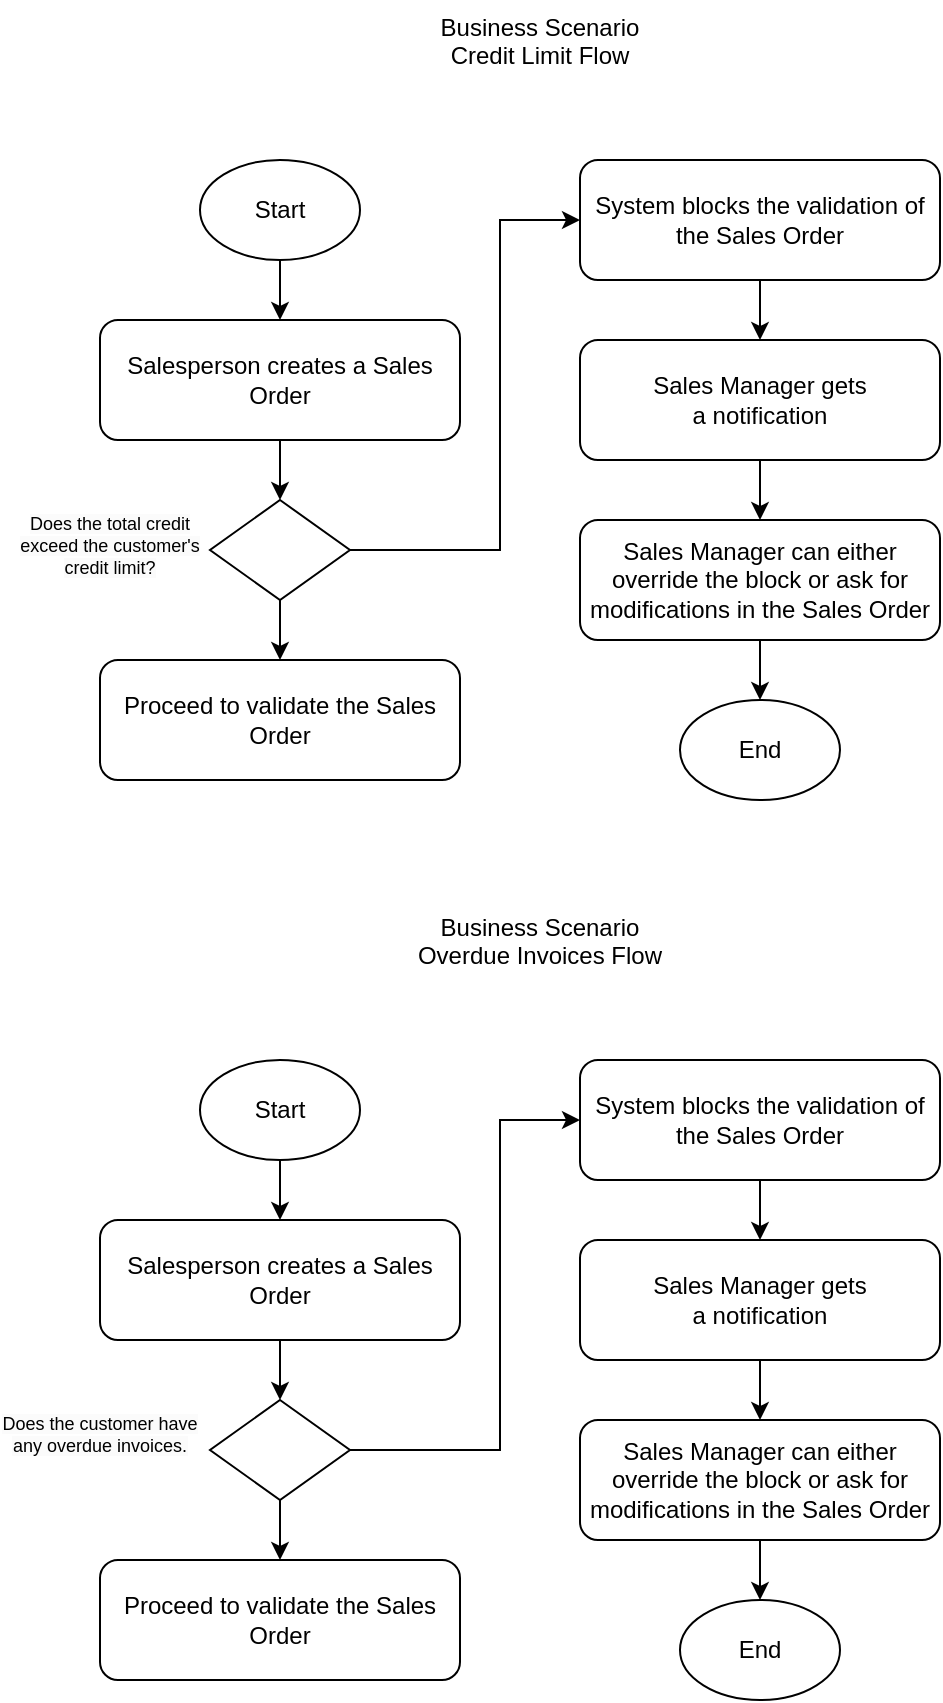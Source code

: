 <mxfile version="21.6.8" type="github">
  <diagram name="Page-1" id="zFJyfzALChtRXlv1Sgy3">
    <mxGraphModel dx="1050" dy="623" grid="1" gridSize="10" guides="1" tooltips="1" connect="1" arrows="1" fold="1" page="1" pageScale="1" pageWidth="850" pageHeight="1100" math="0" shadow="0">
      <root>
        <mxCell id="0" />
        <mxCell id="1" parent="0" />
        <mxCell id="eSUzLrRJqdItIHo75qTO-13" style="edgeStyle=orthogonalEdgeStyle;rounded=0;orthogonalLoop=1;jettySize=auto;html=1;exitX=0.5;exitY=1;exitDx=0;exitDy=0;entryX=0.5;entryY=0;entryDx=0;entryDy=0;" edge="1" parent="1" source="eSUzLrRJqdItIHo75qTO-1" target="eSUzLrRJqdItIHo75qTO-3">
          <mxGeometry relative="1" as="geometry" />
        </mxCell>
        <mxCell id="eSUzLrRJqdItIHo75qTO-1" value="Start" style="ellipse;whiteSpace=wrap;html=1;" vertex="1" parent="1">
          <mxGeometry x="150" y="110" width="80" height="50" as="geometry" />
        </mxCell>
        <mxCell id="eSUzLrRJqdItIHo75qTO-2" value="End" style="ellipse;whiteSpace=wrap;html=1;" vertex="1" parent="1">
          <mxGeometry x="390" y="380" width="80" height="50" as="geometry" />
        </mxCell>
        <mxCell id="eSUzLrRJqdItIHo75qTO-14" style="edgeStyle=orthogonalEdgeStyle;rounded=0;orthogonalLoop=1;jettySize=auto;html=1;exitX=0.5;exitY=1;exitDx=0;exitDy=0;entryX=0.5;entryY=0;entryDx=0;entryDy=0;" edge="1" parent="1" source="eSUzLrRJqdItIHo75qTO-3" target="eSUzLrRJqdItIHo75qTO-4">
          <mxGeometry relative="1" as="geometry" />
        </mxCell>
        <mxCell id="eSUzLrRJqdItIHo75qTO-3" value="Salesperson creates a Sales Order" style="rounded=1;whiteSpace=wrap;html=1;" vertex="1" parent="1">
          <mxGeometry x="100" y="190" width="180" height="60" as="geometry" />
        </mxCell>
        <mxCell id="eSUzLrRJqdItIHo75qTO-15" style="edgeStyle=orthogonalEdgeStyle;rounded=0;orthogonalLoop=1;jettySize=auto;html=1;exitX=0.5;exitY=1;exitDx=0;exitDy=0;entryX=0.5;entryY=0;entryDx=0;entryDy=0;" edge="1" parent="1" source="eSUzLrRJqdItIHo75qTO-4" target="eSUzLrRJqdItIHo75qTO-9">
          <mxGeometry relative="1" as="geometry" />
        </mxCell>
        <mxCell id="eSUzLrRJqdItIHo75qTO-16" style="edgeStyle=orthogonalEdgeStyle;rounded=0;orthogonalLoop=1;jettySize=auto;html=1;exitX=1;exitY=0.5;exitDx=0;exitDy=0;entryX=0;entryY=0.5;entryDx=0;entryDy=0;" edge="1" parent="1" source="eSUzLrRJqdItIHo75qTO-4" target="eSUzLrRJqdItIHo75qTO-10">
          <mxGeometry relative="1" as="geometry">
            <Array as="points">
              <mxPoint x="300" y="305" />
              <mxPoint x="300" y="140" />
            </Array>
          </mxGeometry>
        </mxCell>
        <mxCell id="eSUzLrRJqdItIHo75qTO-4" value="" style="rhombus;whiteSpace=wrap;html=1;" vertex="1" parent="1">
          <mxGeometry x="155" y="280" width="70" height="50" as="geometry" />
        </mxCell>
        <mxCell id="eSUzLrRJqdItIHo75qTO-5" value="Business Scenario&lt;br&gt;Credit Limit Flow" style="text;whiteSpace=wrap;html=1;align=center;" vertex="1" parent="1">
          <mxGeometry x="260" y="30" width="120" height="40" as="geometry" />
        </mxCell>
        <mxCell id="eSUzLrRJqdItIHo75qTO-7" value="&lt;span style=&quot;color: rgb(0, 0, 0); font-family: Helvetica; font-size: 9px; font-style: normal; font-variant-ligatures: normal; font-variant-caps: normal; font-weight: 400; letter-spacing: normal; orphans: 2; text-indent: 0px; text-transform: none; widows: 2; word-spacing: 0px; -webkit-text-stroke-width: 0px; background-color: rgb(251, 251, 251); text-decoration-thickness: initial; text-decoration-style: initial; text-decoration-color: initial; float: none; display: inline !important;&quot;&gt;Does the total credit exceed the customer&#39;s credit limit?&lt;/span&gt;" style="text;whiteSpace=wrap;html=1;align=center;fontSize=9;" vertex="1" parent="1">
          <mxGeometry x="55" y="280" width="100" height="60" as="geometry" />
        </mxCell>
        <mxCell id="eSUzLrRJqdItIHo75qTO-9" value="Proceed to validate the Sales Order" style="rounded=1;whiteSpace=wrap;html=1;" vertex="1" parent="1">
          <mxGeometry x="100" y="360" width="180" height="60" as="geometry" />
        </mxCell>
        <mxCell id="eSUzLrRJqdItIHo75qTO-17" style="edgeStyle=orthogonalEdgeStyle;rounded=0;orthogonalLoop=1;jettySize=auto;html=1;exitX=0.5;exitY=1;exitDx=0;exitDy=0;entryX=0.5;entryY=0;entryDx=0;entryDy=0;" edge="1" parent="1" source="eSUzLrRJqdItIHo75qTO-10" target="eSUzLrRJqdItIHo75qTO-11">
          <mxGeometry relative="1" as="geometry" />
        </mxCell>
        <mxCell id="eSUzLrRJqdItIHo75qTO-10" value="System blocks the validation of the Sales Order" style="rounded=1;whiteSpace=wrap;html=1;" vertex="1" parent="1">
          <mxGeometry x="340" y="110" width="180" height="60" as="geometry" />
        </mxCell>
        <mxCell id="eSUzLrRJqdItIHo75qTO-18" style="edgeStyle=orthogonalEdgeStyle;rounded=0;orthogonalLoop=1;jettySize=auto;html=1;exitX=0.5;exitY=1;exitDx=0;exitDy=0;entryX=0.5;entryY=0;entryDx=0;entryDy=0;" edge="1" parent="1" source="eSUzLrRJqdItIHo75qTO-11" target="eSUzLrRJqdItIHo75qTO-12">
          <mxGeometry relative="1" as="geometry" />
        </mxCell>
        <mxCell id="eSUzLrRJqdItIHo75qTO-11" value="Sales Manager gets &lt;br&gt;a notification" style="rounded=1;whiteSpace=wrap;html=1;" vertex="1" parent="1">
          <mxGeometry x="340" y="200" width="180" height="60" as="geometry" />
        </mxCell>
        <mxCell id="eSUzLrRJqdItIHo75qTO-19" style="edgeStyle=orthogonalEdgeStyle;rounded=0;orthogonalLoop=1;jettySize=auto;html=1;exitX=0.5;exitY=1;exitDx=0;exitDy=0;entryX=0.5;entryY=0;entryDx=0;entryDy=0;" edge="1" parent="1" source="eSUzLrRJqdItIHo75qTO-12" target="eSUzLrRJqdItIHo75qTO-2">
          <mxGeometry relative="1" as="geometry" />
        </mxCell>
        <mxCell id="eSUzLrRJqdItIHo75qTO-12" value="Sales Manager can either override the block or ask for modifications in the Sales Order" style="rounded=1;whiteSpace=wrap;html=1;" vertex="1" parent="1">
          <mxGeometry x="340" y="290" width="180" height="60" as="geometry" />
        </mxCell>
        <mxCell id="eSUzLrRJqdItIHo75qTO-20" style="edgeStyle=orthogonalEdgeStyle;rounded=0;orthogonalLoop=1;jettySize=auto;html=1;exitX=0.5;exitY=1;exitDx=0;exitDy=0;entryX=0.5;entryY=0;entryDx=0;entryDy=0;" edge="1" parent="1" source="eSUzLrRJqdItIHo75qTO-21" target="eSUzLrRJqdItIHo75qTO-24">
          <mxGeometry relative="1" as="geometry" />
        </mxCell>
        <mxCell id="eSUzLrRJqdItIHo75qTO-21" value="Start" style="ellipse;whiteSpace=wrap;html=1;" vertex="1" parent="1">
          <mxGeometry x="150" y="560" width="80" height="50" as="geometry" />
        </mxCell>
        <mxCell id="eSUzLrRJqdItIHo75qTO-22" value="End" style="ellipse;whiteSpace=wrap;html=1;" vertex="1" parent="1">
          <mxGeometry x="390" y="830" width="80" height="50" as="geometry" />
        </mxCell>
        <mxCell id="eSUzLrRJqdItIHo75qTO-23" style="edgeStyle=orthogonalEdgeStyle;rounded=0;orthogonalLoop=1;jettySize=auto;html=1;exitX=0.5;exitY=1;exitDx=0;exitDy=0;entryX=0.5;entryY=0;entryDx=0;entryDy=0;" edge="1" parent="1" source="eSUzLrRJqdItIHo75qTO-24" target="eSUzLrRJqdItIHo75qTO-27">
          <mxGeometry relative="1" as="geometry" />
        </mxCell>
        <mxCell id="eSUzLrRJqdItIHo75qTO-24" value="Salesperson creates a Sales Order" style="rounded=1;whiteSpace=wrap;html=1;" vertex="1" parent="1">
          <mxGeometry x="100" y="640" width="180" height="60" as="geometry" />
        </mxCell>
        <mxCell id="eSUzLrRJqdItIHo75qTO-25" style="edgeStyle=orthogonalEdgeStyle;rounded=0;orthogonalLoop=1;jettySize=auto;html=1;exitX=0.5;exitY=1;exitDx=0;exitDy=0;entryX=0.5;entryY=0;entryDx=0;entryDy=0;" edge="1" parent="1" source="eSUzLrRJqdItIHo75qTO-27" target="eSUzLrRJqdItIHo75qTO-30">
          <mxGeometry relative="1" as="geometry" />
        </mxCell>
        <mxCell id="eSUzLrRJqdItIHo75qTO-26" style="edgeStyle=orthogonalEdgeStyle;rounded=0;orthogonalLoop=1;jettySize=auto;html=1;exitX=1;exitY=0.5;exitDx=0;exitDy=0;entryX=0;entryY=0.5;entryDx=0;entryDy=0;" edge="1" parent="1" source="eSUzLrRJqdItIHo75qTO-27" target="eSUzLrRJqdItIHo75qTO-32">
          <mxGeometry relative="1" as="geometry">
            <Array as="points">
              <mxPoint x="300" y="755" />
              <mxPoint x="300" y="590" />
            </Array>
          </mxGeometry>
        </mxCell>
        <mxCell id="eSUzLrRJqdItIHo75qTO-27" value="" style="rhombus;whiteSpace=wrap;html=1;" vertex="1" parent="1">
          <mxGeometry x="155" y="730" width="70" height="50" as="geometry" />
        </mxCell>
        <mxCell id="eSUzLrRJqdItIHo75qTO-28" value="Business Scenario&lt;br&gt;Overdue Invoices Flow" style="text;whiteSpace=wrap;html=1;align=center;" vertex="1" parent="1">
          <mxGeometry x="255" y="480" width="130" height="40" as="geometry" />
        </mxCell>
        <mxCell id="eSUzLrRJqdItIHo75qTO-29" value="&lt;span style=&quot;color: rgb(0, 0, 0); font-family: Helvetica; font-size: 9px; font-style: normal; font-variant-ligatures: normal; font-variant-caps: normal; font-weight: 400; letter-spacing: normal; orphans: 2; text-indent: 0px; text-transform: none; widows: 2; word-spacing: 0px; -webkit-text-stroke-width: 0px; background-color: rgb(251, 251, 251); text-decoration-thickness: initial; text-decoration-style: initial; text-decoration-color: initial; float: none; display: inline !important;&quot;&gt;Does the customer have any overdue invoices.&lt;/span&gt;" style="text;whiteSpace=wrap;html=1;align=center;fontSize=9;" vertex="1" parent="1">
          <mxGeometry x="50" y="730" width="100" height="60" as="geometry" />
        </mxCell>
        <mxCell id="eSUzLrRJqdItIHo75qTO-30" value="Proceed to validate the Sales Order" style="rounded=1;whiteSpace=wrap;html=1;" vertex="1" parent="1">
          <mxGeometry x="100" y="810" width="180" height="60" as="geometry" />
        </mxCell>
        <mxCell id="eSUzLrRJqdItIHo75qTO-31" style="edgeStyle=orthogonalEdgeStyle;rounded=0;orthogonalLoop=1;jettySize=auto;html=1;exitX=0.5;exitY=1;exitDx=0;exitDy=0;entryX=0.5;entryY=0;entryDx=0;entryDy=0;" edge="1" parent="1" source="eSUzLrRJqdItIHo75qTO-32" target="eSUzLrRJqdItIHo75qTO-34">
          <mxGeometry relative="1" as="geometry" />
        </mxCell>
        <mxCell id="eSUzLrRJqdItIHo75qTO-32" value="System blocks the validation of the Sales Order" style="rounded=1;whiteSpace=wrap;html=1;" vertex="1" parent="1">
          <mxGeometry x="340" y="560" width="180" height="60" as="geometry" />
        </mxCell>
        <mxCell id="eSUzLrRJqdItIHo75qTO-33" style="edgeStyle=orthogonalEdgeStyle;rounded=0;orthogonalLoop=1;jettySize=auto;html=1;exitX=0.5;exitY=1;exitDx=0;exitDy=0;entryX=0.5;entryY=0;entryDx=0;entryDy=0;" edge="1" parent="1" source="eSUzLrRJqdItIHo75qTO-34" target="eSUzLrRJqdItIHo75qTO-36">
          <mxGeometry relative="1" as="geometry" />
        </mxCell>
        <mxCell id="eSUzLrRJqdItIHo75qTO-34" value="Sales Manager gets &lt;br&gt;a notification" style="rounded=1;whiteSpace=wrap;html=1;" vertex="1" parent="1">
          <mxGeometry x="340" y="650" width="180" height="60" as="geometry" />
        </mxCell>
        <mxCell id="eSUzLrRJqdItIHo75qTO-35" style="edgeStyle=orthogonalEdgeStyle;rounded=0;orthogonalLoop=1;jettySize=auto;html=1;exitX=0.5;exitY=1;exitDx=0;exitDy=0;entryX=0.5;entryY=0;entryDx=0;entryDy=0;" edge="1" parent="1" source="eSUzLrRJqdItIHo75qTO-36" target="eSUzLrRJqdItIHo75qTO-22">
          <mxGeometry relative="1" as="geometry" />
        </mxCell>
        <mxCell id="eSUzLrRJqdItIHo75qTO-36" value="Sales Manager can either override the block or ask for modifications in the Sales Order" style="rounded=1;whiteSpace=wrap;html=1;" vertex="1" parent="1">
          <mxGeometry x="340" y="740" width="180" height="60" as="geometry" />
        </mxCell>
      </root>
    </mxGraphModel>
  </diagram>
</mxfile>
